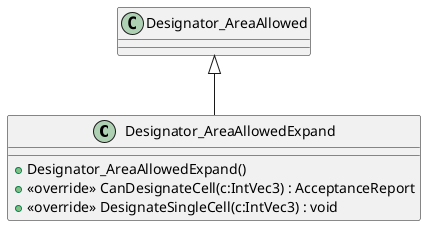 @startuml
class Designator_AreaAllowedExpand {
    + Designator_AreaAllowedExpand()
    + <<override>> CanDesignateCell(c:IntVec3) : AcceptanceReport
    + <<override>> DesignateSingleCell(c:IntVec3) : void
}
Designator_AreaAllowed <|-- Designator_AreaAllowedExpand
@enduml
